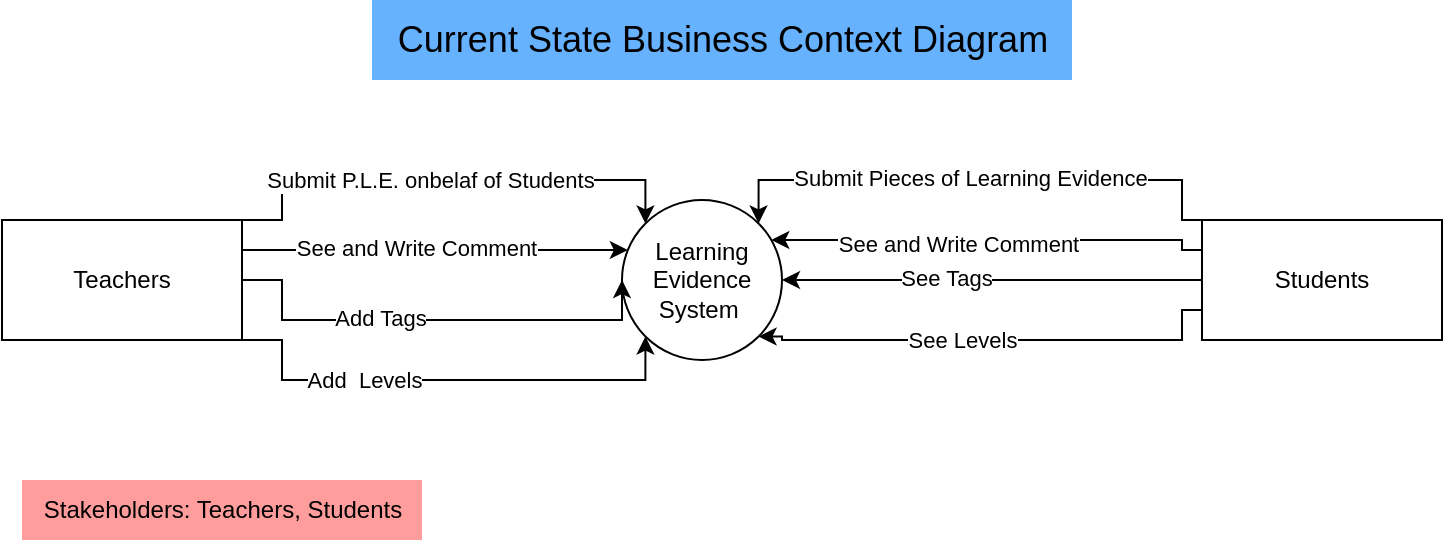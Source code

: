 <mxfile version="21.3.7" type="github">
  <diagram name="Page-1" id="0GlQai7viriuPFKJTKBX">
    <mxGraphModel dx="918" dy="474" grid="1" gridSize="10" guides="1" tooltips="1" connect="1" arrows="1" fold="1" page="1" pageScale="1" pageWidth="850" pageHeight="1100" math="0" shadow="0">
      <root>
        <mxCell id="0" />
        <mxCell id="1" parent="0" />
        <mxCell id="72Si8nmd_vQA2fTUZTGT-1" value="Learning Evidence System&amp;nbsp;" style="ellipse;whiteSpace=wrap;html=1;aspect=fixed;" vertex="1" parent="1">
          <mxGeometry x="380" y="510" width="80" height="80" as="geometry" />
        </mxCell>
        <mxCell id="72Si8nmd_vQA2fTUZTGT-5" style="edgeStyle=orthogonalEdgeStyle;rounded=0;orthogonalLoop=1;jettySize=auto;html=1;exitX=0;exitY=0;exitDx=0;exitDy=0;entryX=1;entryY=0;entryDx=0;entryDy=0;" edge="1" parent="1" source="72Si8nmd_vQA2fTUZTGT-3" target="72Si8nmd_vQA2fTUZTGT-1">
          <mxGeometry relative="1" as="geometry">
            <Array as="points">
              <mxPoint x="660" y="500" />
              <mxPoint x="448" y="500" />
            </Array>
          </mxGeometry>
        </mxCell>
        <mxCell id="72Si8nmd_vQA2fTUZTGT-6" value="Submit Pieces of Learning Evidence" style="edgeLabel;html=1;align=center;verticalAlign=middle;resizable=0;points=[];" vertex="1" connectable="0" parent="72Si8nmd_vQA2fTUZTGT-5">
          <mxGeometry x="0.306" y="-1" relative="1" as="geometry">
            <mxPoint x="36" as="offset" />
          </mxGeometry>
        </mxCell>
        <mxCell id="72Si8nmd_vQA2fTUZTGT-16" style="edgeStyle=orthogonalEdgeStyle;rounded=0;orthogonalLoop=1;jettySize=auto;html=1;exitX=0;exitY=0.25;exitDx=0;exitDy=0;" edge="1" parent="1" source="72Si8nmd_vQA2fTUZTGT-3" target="72Si8nmd_vQA2fTUZTGT-1">
          <mxGeometry relative="1" as="geometry">
            <Array as="points">
              <mxPoint x="660" y="530" />
            </Array>
          </mxGeometry>
        </mxCell>
        <mxCell id="72Si8nmd_vQA2fTUZTGT-17" value="See and Write Comment" style="edgeLabel;html=1;align=center;verticalAlign=middle;resizable=0;points=[];" vertex="1" connectable="0" parent="72Si8nmd_vQA2fTUZTGT-16">
          <mxGeometry x="-0.536" y="2" relative="1" as="geometry">
            <mxPoint x="-76" as="offset" />
          </mxGeometry>
        </mxCell>
        <mxCell id="72Si8nmd_vQA2fTUZTGT-18" style="edgeStyle=orthogonalEdgeStyle;rounded=0;orthogonalLoop=1;jettySize=auto;html=1;exitX=0;exitY=0.5;exitDx=0;exitDy=0;" edge="1" parent="1" source="72Si8nmd_vQA2fTUZTGT-3" target="72Si8nmd_vQA2fTUZTGT-1">
          <mxGeometry relative="1" as="geometry" />
        </mxCell>
        <mxCell id="72Si8nmd_vQA2fTUZTGT-19" value="See Tags" style="edgeLabel;html=1;align=center;verticalAlign=middle;resizable=0;points=[];" vertex="1" connectable="0" parent="72Si8nmd_vQA2fTUZTGT-18">
          <mxGeometry x="0.222" y="-1" relative="1" as="geometry">
            <mxPoint as="offset" />
          </mxGeometry>
        </mxCell>
        <mxCell id="72Si8nmd_vQA2fTUZTGT-21" style="edgeStyle=orthogonalEdgeStyle;rounded=0;orthogonalLoop=1;jettySize=auto;html=1;exitX=0;exitY=0.75;exitDx=0;exitDy=0;entryX=1;entryY=1;entryDx=0;entryDy=0;" edge="1" parent="1" source="72Si8nmd_vQA2fTUZTGT-3" target="72Si8nmd_vQA2fTUZTGT-1">
          <mxGeometry relative="1" as="geometry">
            <Array as="points">
              <mxPoint x="660" y="580" />
              <mxPoint x="460" y="580" />
              <mxPoint x="460" y="578" />
            </Array>
          </mxGeometry>
        </mxCell>
        <mxCell id="72Si8nmd_vQA2fTUZTGT-22" value="See Levels" style="edgeLabel;html=1;align=center;verticalAlign=middle;resizable=0;points=[];" vertex="1" connectable="0" parent="72Si8nmd_vQA2fTUZTGT-21">
          <mxGeometry x="-0.19" relative="1" as="geometry">
            <mxPoint x="-39" as="offset" />
          </mxGeometry>
        </mxCell>
        <mxCell id="72Si8nmd_vQA2fTUZTGT-3" value="Students" style="rounded=0;whiteSpace=wrap;html=1;" vertex="1" parent="1">
          <mxGeometry x="670" y="520" width="120" height="60" as="geometry" />
        </mxCell>
        <mxCell id="72Si8nmd_vQA2fTUZTGT-7" style="edgeStyle=orthogonalEdgeStyle;rounded=0;orthogonalLoop=1;jettySize=auto;html=1;exitX=1;exitY=0;exitDx=0;exitDy=0;entryX=0;entryY=0;entryDx=0;entryDy=0;" edge="1" parent="1" source="72Si8nmd_vQA2fTUZTGT-4" target="72Si8nmd_vQA2fTUZTGT-1">
          <mxGeometry relative="1" as="geometry">
            <Array as="points">
              <mxPoint x="210" y="500" />
              <mxPoint x="392" y="500" />
            </Array>
          </mxGeometry>
        </mxCell>
        <mxCell id="72Si8nmd_vQA2fTUZTGT-8" value="Submit P.L.E. onbelaf of Students" style="edgeLabel;html=1;align=center;verticalAlign=middle;resizable=0;points=[];" vertex="1" connectable="0" parent="72Si8nmd_vQA2fTUZTGT-7">
          <mxGeometry x="-0.651" relative="1" as="geometry">
            <mxPoint x="71" as="offset" />
          </mxGeometry>
        </mxCell>
        <mxCell id="72Si8nmd_vQA2fTUZTGT-10" style="edgeStyle=orthogonalEdgeStyle;rounded=0;orthogonalLoop=1;jettySize=auto;html=1;exitX=1;exitY=0.25;exitDx=0;exitDy=0;" edge="1" parent="1" source="72Si8nmd_vQA2fTUZTGT-4" target="72Si8nmd_vQA2fTUZTGT-1">
          <mxGeometry relative="1" as="geometry">
            <Array as="points">
              <mxPoint x="330" y="535" />
              <mxPoint x="330" y="535" />
            </Array>
          </mxGeometry>
        </mxCell>
        <mxCell id="72Si8nmd_vQA2fTUZTGT-11" value="See and Write Comment" style="edgeLabel;html=1;align=center;verticalAlign=middle;resizable=0;points=[];" vertex="1" connectable="0" parent="72Si8nmd_vQA2fTUZTGT-10">
          <mxGeometry x="-0.341" y="1" relative="1" as="geometry">
            <mxPoint x="23" as="offset" />
          </mxGeometry>
        </mxCell>
        <mxCell id="72Si8nmd_vQA2fTUZTGT-12" style="edgeStyle=orthogonalEdgeStyle;rounded=0;orthogonalLoop=1;jettySize=auto;html=1;exitX=1;exitY=0.5;exitDx=0;exitDy=0;entryX=0;entryY=0.5;entryDx=0;entryDy=0;" edge="1" parent="1" source="72Si8nmd_vQA2fTUZTGT-4" target="72Si8nmd_vQA2fTUZTGT-1">
          <mxGeometry relative="1" as="geometry">
            <Array as="points">
              <mxPoint x="210" y="570" />
              <mxPoint x="380" y="570" />
            </Array>
          </mxGeometry>
        </mxCell>
        <mxCell id="72Si8nmd_vQA2fTUZTGT-13" value="Add Tags" style="edgeLabel;html=1;align=center;verticalAlign=middle;resizable=0;points=[];" vertex="1" connectable="0" parent="72Si8nmd_vQA2fTUZTGT-12">
          <mxGeometry x="-0.224" y="1" relative="1" as="geometry">
            <mxPoint as="offset" />
          </mxGeometry>
        </mxCell>
        <mxCell id="72Si8nmd_vQA2fTUZTGT-14" style="edgeStyle=orthogonalEdgeStyle;rounded=0;orthogonalLoop=1;jettySize=auto;html=1;exitX=1;exitY=1;exitDx=0;exitDy=0;entryX=0;entryY=1;entryDx=0;entryDy=0;" edge="1" parent="1" source="72Si8nmd_vQA2fTUZTGT-4" target="72Si8nmd_vQA2fTUZTGT-1">
          <mxGeometry relative="1" as="geometry">
            <Array as="points">
              <mxPoint x="210" y="600" />
              <mxPoint x="392" y="600" />
            </Array>
          </mxGeometry>
        </mxCell>
        <mxCell id="72Si8nmd_vQA2fTUZTGT-15" value="Add&amp;nbsp; Levels" style="edgeLabel;html=1;align=center;verticalAlign=middle;resizable=0;points=[];" vertex="1" connectable="0" parent="72Si8nmd_vQA2fTUZTGT-14">
          <mxGeometry x="-0.336" relative="1" as="geometry">
            <mxPoint as="offset" />
          </mxGeometry>
        </mxCell>
        <mxCell id="72Si8nmd_vQA2fTUZTGT-4" value="Teachers" style="rounded=0;whiteSpace=wrap;html=1;" vertex="1" parent="1">
          <mxGeometry x="70" y="520" width="120" height="60" as="geometry" />
        </mxCell>
        <mxCell id="72Si8nmd_vQA2fTUZTGT-23" value="&lt;font style=&quot;font-size: 18px;&quot;&gt;Current State Business Context Diagram&lt;/font&gt;" style="text;html=1;align=center;verticalAlign=middle;resizable=0;points=[];autosize=1;strokeColor=none;fillColor=#66B2FF;" vertex="1" parent="1">
          <mxGeometry x="255" y="410" width="350" height="40" as="geometry" />
        </mxCell>
        <mxCell id="72Si8nmd_vQA2fTUZTGT-24" value="Stakeholders: Teachers, Students" style="text;html=1;align=center;verticalAlign=middle;resizable=0;points=[];autosize=1;strokeColor=none;fillColor=#FF9C9C;" vertex="1" parent="1">
          <mxGeometry x="80" y="650" width="200" height="30" as="geometry" />
        </mxCell>
      </root>
    </mxGraphModel>
  </diagram>
</mxfile>
